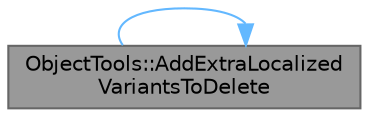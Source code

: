 digraph "ObjectTools::AddExtraLocalizedVariantsToDelete"
{
 // INTERACTIVE_SVG=YES
 // LATEX_PDF_SIZE
  bgcolor="transparent";
  edge [fontname=Helvetica,fontsize=10,labelfontname=Helvetica,labelfontsize=10];
  node [fontname=Helvetica,fontsize=10,shape=box,height=0.2,width=0.4];
  rankdir="LR";
  Node1 [id="Node000001",label="ObjectTools::AddExtraLocalized\lVariantsToDelete",height=0.2,width=0.4,color="gray40", fillcolor="grey60", style="filled", fontcolor="black",tooltip="Gathers additional localized variants to delete."];
  Node1 -> Node1 [id="edge1_Node000001_Node000001",color="steelblue1",style="solid",tooltip=" "];
}
